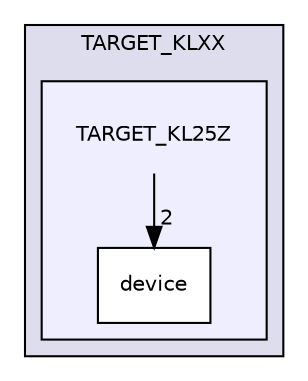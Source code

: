 digraph "Squareroot/mbed/TARGET_KL25Z/TARGET_Freescale/TARGET_KLXX/TARGET_KL25Z" {
  compound=true
  node [ fontsize="10", fontname="Helvetica"];
  edge [ labelfontsize="10", labelfontname="Helvetica"];
  subgraph clusterdir_ab18fa9e806e65aae40a8d9d52e4a4ae {
    graph [ bgcolor="#ddddee", pencolor="black", label="TARGET_KLXX" fontname="Helvetica", fontsize="10", URL="dir_ab18fa9e806e65aae40a8d9d52e4a4ae.html"]
  subgraph clusterdir_0033a9e5d8300059f6ba0f97d9e2b4a4 {
    graph [ bgcolor="#eeeeff", pencolor="black", label="" URL="dir_0033a9e5d8300059f6ba0f97d9e2b4a4.html"];
    dir_0033a9e5d8300059f6ba0f97d9e2b4a4 [shape=plaintext label="TARGET_KL25Z"];
  dir_faed36dc1f3e21a800cf2609384392c1 [shape=box label="device" fillcolor="white" style="filled" URL="dir_faed36dc1f3e21a800cf2609384392c1.html"];
  }
  }
  dir_0033a9e5d8300059f6ba0f97d9e2b4a4->dir_faed36dc1f3e21a800cf2609384392c1 [headlabel="2", labeldistance=1.5 headhref="dir_000009_000010.html"];
}
